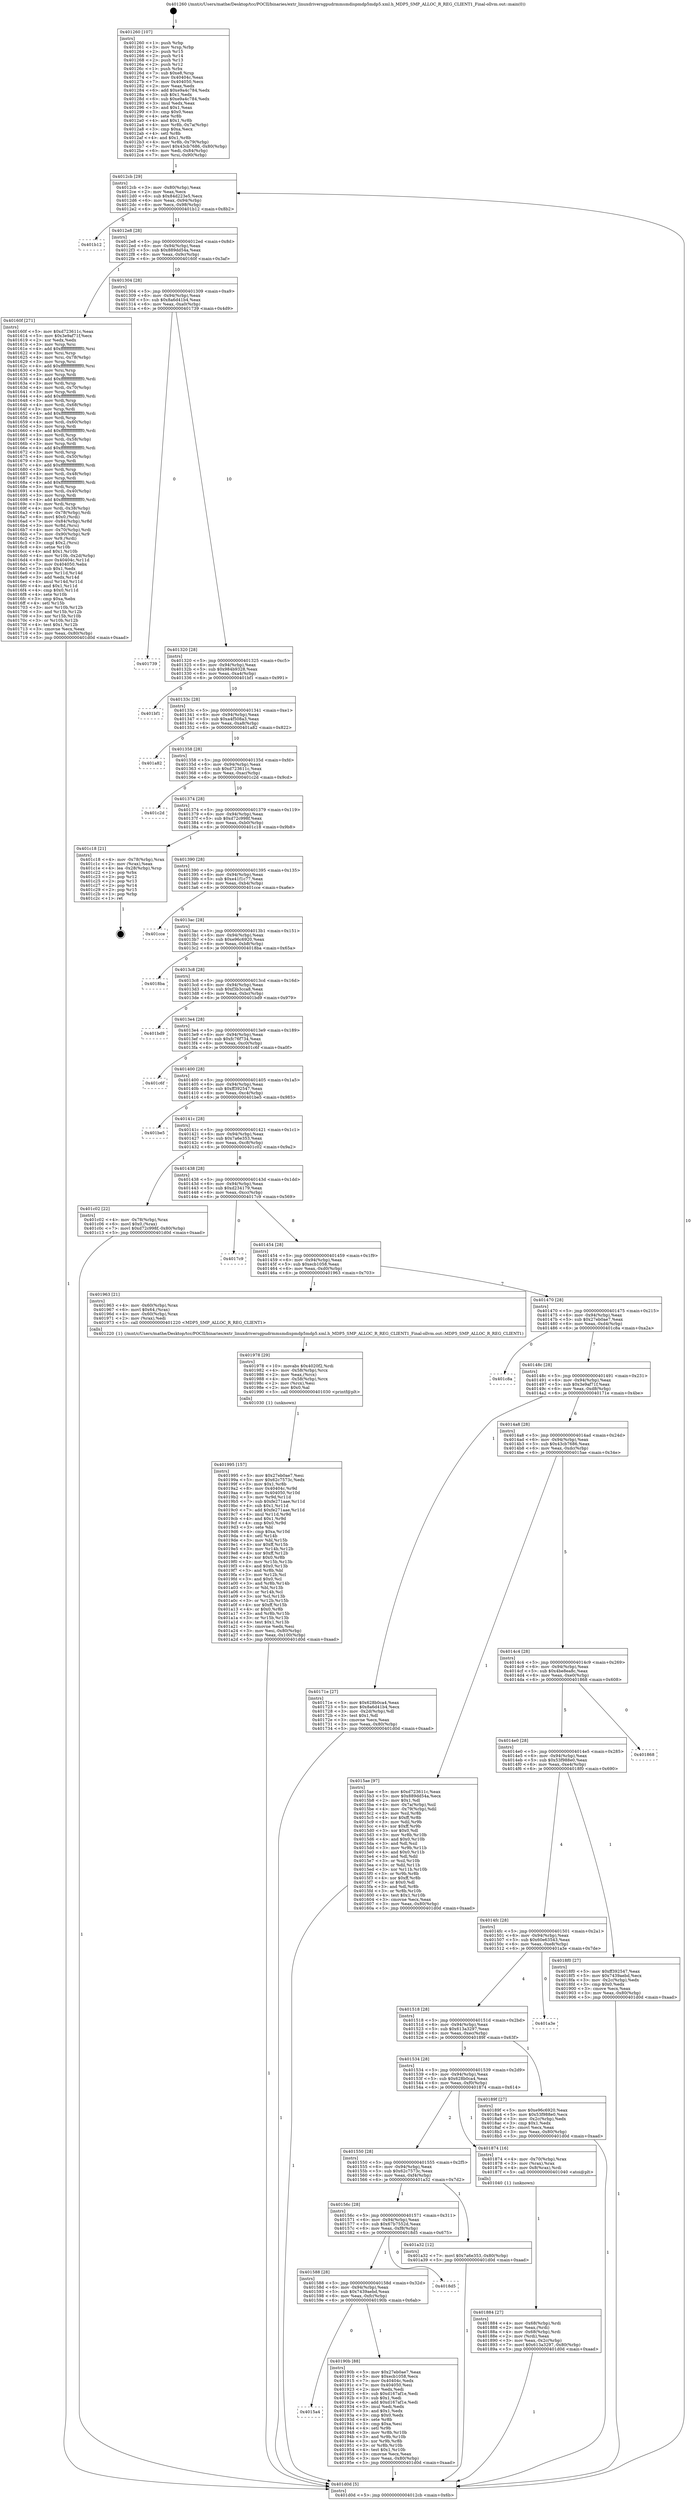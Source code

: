 digraph "0x401260" {
  label = "0x401260 (/mnt/c/Users/mathe/Desktop/tcc/POCII/binaries/extr_linuxdriversgpudrmmsmdispmdp5mdp5.xml.h_MDP5_SMP_ALLOC_R_REG_CLIENT1_Final-ollvm.out::main(0))"
  labelloc = "t"
  node[shape=record]

  Entry [label="",width=0.3,height=0.3,shape=circle,fillcolor=black,style=filled]
  "0x4012cb" [label="{
     0x4012cb [29]\l
     | [instrs]\l
     &nbsp;&nbsp;0x4012cb \<+3\>: mov -0x80(%rbp),%eax\l
     &nbsp;&nbsp;0x4012ce \<+2\>: mov %eax,%ecx\l
     &nbsp;&nbsp;0x4012d0 \<+6\>: sub $0x84d223e5,%ecx\l
     &nbsp;&nbsp;0x4012d6 \<+6\>: mov %eax,-0x94(%rbp)\l
     &nbsp;&nbsp;0x4012dc \<+6\>: mov %ecx,-0x98(%rbp)\l
     &nbsp;&nbsp;0x4012e2 \<+6\>: je 0000000000401b12 \<main+0x8b2\>\l
  }"]
  "0x401b12" [label="{
     0x401b12\l
  }", style=dashed]
  "0x4012e8" [label="{
     0x4012e8 [28]\l
     | [instrs]\l
     &nbsp;&nbsp;0x4012e8 \<+5\>: jmp 00000000004012ed \<main+0x8d\>\l
     &nbsp;&nbsp;0x4012ed \<+6\>: mov -0x94(%rbp),%eax\l
     &nbsp;&nbsp;0x4012f3 \<+5\>: sub $0x889dd54a,%eax\l
     &nbsp;&nbsp;0x4012f8 \<+6\>: mov %eax,-0x9c(%rbp)\l
     &nbsp;&nbsp;0x4012fe \<+6\>: je 000000000040160f \<main+0x3af\>\l
  }"]
  Exit [label="",width=0.3,height=0.3,shape=circle,fillcolor=black,style=filled,peripheries=2]
  "0x40160f" [label="{
     0x40160f [271]\l
     | [instrs]\l
     &nbsp;&nbsp;0x40160f \<+5\>: mov $0xd723611c,%eax\l
     &nbsp;&nbsp;0x401614 \<+5\>: mov $0x3e9af71f,%ecx\l
     &nbsp;&nbsp;0x401619 \<+2\>: xor %edx,%edx\l
     &nbsp;&nbsp;0x40161b \<+3\>: mov %rsp,%rsi\l
     &nbsp;&nbsp;0x40161e \<+4\>: add $0xfffffffffffffff0,%rsi\l
     &nbsp;&nbsp;0x401622 \<+3\>: mov %rsi,%rsp\l
     &nbsp;&nbsp;0x401625 \<+4\>: mov %rsi,-0x78(%rbp)\l
     &nbsp;&nbsp;0x401629 \<+3\>: mov %rsp,%rsi\l
     &nbsp;&nbsp;0x40162c \<+4\>: add $0xfffffffffffffff0,%rsi\l
     &nbsp;&nbsp;0x401630 \<+3\>: mov %rsi,%rsp\l
     &nbsp;&nbsp;0x401633 \<+3\>: mov %rsp,%rdi\l
     &nbsp;&nbsp;0x401636 \<+4\>: add $0xfffffffffffffff0,%rdi\l
     &nbsp;&nbsp;0x40163a \<+3\>: mov %rdi,%rsp\l
     &nbsp;&nbsp;0x40163d \<+4\>: mov %rdi,-0x70(%rbp)\l
     &nbsp;&nbsp;0x401641 \<+3\>: mov %rsp,%rdi\l
     &nbsp;&nbsp;0x401644 \<+4\>: add $0xfffffffffffffff0,%rdi\l
     &nbsp;&nbsp;0x401648 \<+3\>: mov %rdi,%rsp\l
     &nbsp;&nbsp;0x40164b \<+4\>: mov %rdi,-0x68(%rbp)\l
     &nbsp;&nbsp;0x40164f \<+3\>: mov %rsp,%rdi\l
     &nbsp;&nbsp;0x401652 \<+4\>: add $0xfffffffffffffff0,%rdi\l
     &nbsp;&nbsp;0x401656 \<+3\>: mov %rdi,%rsp\l
     &nbsp;&nbsp;0x401659 \<+4\>: mov %rdi,-0x60(%rbp)\l
     &nbsp;&nbsp;0x40165d \<+3\>: mov %rsp,%rdi\l
     &nbsp;&nbsp;0x401660 \<+4\>: add $0xfffffffffffffff0,%rdi\l
     &nbsp;&nbsp;0x401664 \<+3\>: mov %rdi,%rsp\l
     &nbsp;&nbsp;0x401667 \<+4\>: mov %rdi,-0x58(%rbp)\l
     &nbsp;&nbsp;0x40166b \<+3\>: mov %rsp,%rdi\l
     &nbsp;&nbsp;0x40166e \<+4\>: add $0xfffffffffffffff0,%rdi\l
     &nbsp;&nbsp;0x401672 \<+3\>: mov %rdi,%rsp\l
     &nbsp;&nbsp;0x401675 \<+4\>: mov %rdi,-0x50(%rbp)\l
     &nbsp;&nbsp;0x401679 \<+3\>: mov %rsp,%rdi\l
     &nbsp;&nbsp;0x40167c \<+4\>: add $0xfffffffffffffff0,%rdi\l
     &nbsp;&nbsp;0x401680 \<+3\>: mov %rdi,%rsp\l
     &nbsp;&nbsp;0x401683 \<+4\>: mov %rdi,-0x48(%rbp)\l
     &nbsp;&nbsp;0x401687 \<+3\>: mov %rsp,%rdi\l
     &nbsp;&nbsp;0x40168a \<+4\>: add $0xfffffffffffffff0,%rdi\l
     &nbsp;&nbsp;0x40168e \<+3\>: mov %rdi,%rsp\l
     &nbsp;&nbsp;0x401691 \<+4\>: mov %rdi,-0x40(%rbp)\l
     &nbsp;&nbsp;0x401695 \<+3\>: mov %rsp,%rdi\l
     &nbsp;&nbsp;0x401698 \<+4\>: add $0xfffffffffffffff0,%rdi\l
     &nbsp;&nbsp;0x40169c \<+3\>: mov %rdi,%rsp\l
     &nbsp;&nbsp;0x40169f \<+4\>: mov %rdi,-0x38(%rbp)\l
     &nbsp;&nbsp;0x4016a3 \<+4\>: mov -0x78(%rbp),%rdi\l
     &nbsp;&nbsp;0x4016a7 \<+6\>: movl $0x0,(%rdi)\l
     &nbsp;&nbsp;0x4016ad \<+7\>: mov -0x84(%rbp),%r8d\l
     &nbsp;&nbsp;0x4016b4 \<+3\>: mov %r8d,(%rsi)\l
     &nbsp;&nbsp;0x4016b7 \<+4\>: mov -0x70(%rbp),%rdi\l
     &nbsp;&nbsp;0x4016bb \<+7\>: mov -0x90(%rbp),%r9\l
     &nbsp;&nbsp;0x4016c2 \<+3\>: mov %r9,(%rdi)\l
     &nbsp;&nbsp;0x4016c5 \<+3\>: cmpl $0x2,(%rsi)\l
     &nbsp;&nbsp;0x4016c8 \<+4\>: setne %r10b\l
     &nbsp;&nbsp;0x4016cc \<+4\>: and $0x1,%r10b\l
     &nbsp;&nbsp;0x4016d0 \<+4\>: mov %r10b,-0x2d(%rbp)\l
     &nbsp;&nbsp;0x4016d4 \<+8\>: mov 0x40404c,%r11d\l
     &nbsp;&nbsp;0x4016dc \<+7\>: mov 0x404050,%ebx\l
     &nbsp;&nbsp;0x4016e3 \<+3\>: sub $0x1,%edx\l
     &nbsp;&nbsp;0x4016e6 \<+3\>: mov %r11d,%r14d\l
     &nbsp;&nbsp;0x4016e9 \<+3\>: add %edx,%r14d\l
     &nbsp;&nbsp;0x4016ec \<+4\>: imul %r14d,%r11d\l
     &nbsp;&nbsp;0x4016f0 \<+4\>: and $0x1,%r11d\l
     &nbsp;&nbsp;0x4016f4 \<+4\>: cmp $0x0,%r11d\l
     &nbsp;&nbsp;0x4016f8 \<+4\>: sete %r10b\l
     &nbsp;&nbsp;0x4016fc \<+3\>: cmp $0xa,%ebx\l
     &nbsp;&nbsp;0x4016ff \<+4\>: setl %r15b\l
     &nbsp;&nbsp;0x401703 \<+3\>: mov %r10b,%r12b\l
     &nbsp;&nbsp;0x401706 \<+3\>: and %r15b,%r12b\l
     &nbsp;&nbsp;0x401709 \<+3\>: xor %r15b,%r10b\l
     &nbsp;&nbsp;0x40170c \<+3\>: or %r10b,%r12b\l
     &nbsp;&nbsp;0x40170f \<+4\>: test $0x1,%r12b\l
     &nbsp;&nbsp;0x401713 \<+3\>: cmovne %ecx,%eax\l
     &nbsp;&nbsp;0x401716 \<+3\>: mov %eax,-0x80(%rbp)\l
     &nbsp;&nbsp;0x401719 \<+5\>: jmp 0000000000401d0d \<main+0xaad\>\l
  }"]
  "0x401304" [label="{
     0x401304 [28]\l
     | [instrs]\l
     &nbsp;&nbsp;0x401304 \<+5\>: jmp 0000000000401309 \<main+0xa9\>\l
     &nbsp;&nbsp;0x401309 \<+6\>: mov -0x94(%rbp),%eax\l
     &nbsp;&nbsp;0x40130f \<+5\>: sub $0x8a6d41b4,%eax\l
     &nbsp;&nbsp;0x401314 \<+6\>: mov %eax,-0xa0(%rbp)\l
     &nbsp;&nbsp;0x40131a \<+6\>: je 0000000000401739 \<main+0x4d9\>\l
  }"]
  "0x401995" [label="{
     0x401995 [157]\l
     | [instrs]\l
     &nbsp;&nbsp;0x401995 \<+5\>: mov $0x27eb0ae7,%esi\l
     &nbsp;&nbsp;0x40199a \<+5\>: mov $0x62c7573c,%edx\l
     &nbsp;&nbsp;0x40199f \<+3\>: mov $0x1,%r8b\l
     &nbsp;&nbsp;0x4019a2 \<+8\>: mov 0x40404c,%r9d\l
     &nbsp;&nbsp;0x4019aa \<+8\>: mov 0x404050,%r10d\l
     &nbsp;&nbsp;0x4019b2 \<+3\>: mov %r9d,%r11d\l
     &nbsp;&nbsp;0x4019b5 \<+7\>: sub $0xfe271aae,%r11d\l
     &nbsp;&nbsp;0x4019bc \<+4\>: sub $0x1,%r11d\l
     &nbsp;&nbsp;0x4019c0 \<+7\>: add $0xfe271aae,%r11d\l
     &nbsp;&nbsp;0x4019c7 \<+4\>: imul %r11d,%r9d\l
     &nbsp;&nbsp;0x4019cb \<+4\>: and $0x1,%r9d\l
     &nbsp;&nbsp;0x4019cf \<+4\>: cmp $0x0,%r9d\l
     &nbsp;&nbsp;0x4019d3 \<+3\>: sete %bl\l
     &nbsp;&nbsp;0x4019d6 \<+4\>: cmp $0xa,%r10d\l
     &nbsp;&nbsp;0x4019da \<+4\>: setl %r14b\l
     &nbsp;&nbsp;0x4019de \<+3\>: mov %bl,%r15b\l
     &nbsp;&nbsp;0x4019e1 \<+4\>: xor $0xff,%r15b\l
     &nbsp;&nbsp;0x4019e5 \<+3\>: mov %r14b,%r12b\l
     &nbsp;&nbsp;0x4019e8 \<+4\>: xor $0xff,%r12b\l
     &nbsp;&nbsp;0x4019ec \<+4\>: xor $0x0,%r8b\l
     &nbsp;&nbsp;0x4019f0 \<+3\>: mov %r15b,%r13b\l
     &nbsp;&nbsp;0x4019f3 \<+4\>: and $0x0,%r13b\l
     &nbsp;&nbsp;0x4019f7 \<+3\>: and %r8b,%bl\l
     &nbsp;&nbsp;0x4019fa \<+3\>: mov %r12b,%cl\l
     &nbsp;&nbsp;0x4019fd \<+3\>: and $0x0,%cl\l
     &nbsp;&nbsp;0x401a00 \<+3\>: and %r8b,%r14b\l
     &nbsp;&nbsp;0x401a03 \<+3\>: or %bl,%r13b\l
     &nbsp;&nbsp;0x401a06 \<+3\>: or %r14b,%cl\l
     &nbsp;&nbsp;0x401a09 \<+3\>: xor %cl,%r13b\l
     &nbsp;&nbsp;0x401a0c \<+3\>: or %r12b,%r15b\l
     &nbsp;&nbsp;0x401a0f \<+4\>: xor $0xff,%r15b\l
     &nbsp;&nbsp;0x401a13 \<+4\>: or $0x0,%r8b\l
     &nbsp;&nbsp;0x401a17 \<+3\>: and %r8b,%r15b\l
     &nbsp;&nbsp;0x401a1a \<+3\>: or %r15b,%r13b\l
     &nbsp;&nbsp;0x401a1d \<+4\>: test $0x1,%r13b\l
     &nbsp;&nbsp;0x401a21 \<+3\>: cmovne %edx,%esi\l
     &nbsp;&nbsp;0x401a24 \<+3\>: mov %esi,-0x80(%rbp)\l
     &nbsp;&nbsp;0x401a27 \<+6\>: mov %eax,-0x100(%rbp)\l
     &nbsp;&nbsp;0x401a2d \<+5\>: jmp 0000000000401d0d \<main+0xaad\>\l
  }"]
  "0x401739" [label="{
     0x401739\l
  }", style=dashed]
  "0x401320" [label="{
     0x401320 [28]\l
     | [instrs]\l
     &nbsp;&nbsp;0x401320 \<+5\>: jmp 0000000000401325 \<main+0xc5\>\l
     &nbsp;&nbsp;0x401325 \<+6\>: mov -0x94(%rbp),%eax\l
     &nbsp;&nbsp;0x40132b \<+5\>: sub $0x984b9328,%eax\l
     &nbsp;&nbsp;0x401330 \<+6\>: mov %eax,-0xa4(%rbp)\l
     &nbsp;&nbsp;0x401336 \<+6\>: je 0000000000401bf1 \<main+0x991\>\l
  }"]
  "0x401978" [label="{
     0x401978 [29]\l
     | [instrs]\l
     &nbsp;&nbsp;0x401978 \<+10\>: movabs $0x4020f2,%rdi\l
     &nbsp;&nbsp;0x401982 \<+4\>: mov -0x58(%rbp),%rcx\l
     &nbsp;&nbsp;0x401986 \<+2\>: mov %eax,(%rcx)\l
     &nbsp;&nbsp;0x401988 \<+4\>: mov -0x58(%rbp),%rcx\l
     &nbsp;&nbsp;0x40198c \<+2\>: mov (%rcx),%esi\l
     &nbsp;&nbsp;0x40198e \<+2\>: mov $0x0,%al\l
     &nbsp;&nbsp;0x401990 \<+5\>: call 0000000000401030 \<printf@plt\>\l
     | [calls]\l
     &nbsp;&nbsp;0x401030 \{1\} (unknown)\l
  }"]
  "0x401bf1" [label="{
     0x401bf1\l
  }", style=dashed]
  "0x40133c" [label="{
     0x40133c [28]\l
     | [instrs]\l
     &nbsp;&nbsp;0x40133c \<+5\>: jmp 0000000000401341 \<main+0xe1\>\l
     &nbsp;&nbsp;0x401341 \<+6\>: mov -0x94(%rbp),%eax\l
     &nbsp;&nbsp;0x401347 \<+5\>: sub $0xa4f508a3,%eax\l
     &nbsp;&nbsp;0x40134c \<+6\>: mov %eax,-0xa8(%rbp)\l
     &nbsp;&nbsp;0x401352 \<+6\>: je 0000000000401a82 \<main+0x822\>\l
  }"]
  "0x4015a4" [label="{
     0x4015a4\l
  }", style=dashed]
  "0x401a82" [label="{
     0x401a82\l
  }", style=dashed]
  "0x401358" [label="{
     0x401358 [28]\l
     | [instrs]\l
     &nbsp;&nbsp;0x401358 \<+5\>: jmp 000000000040135d \<main+0xfd\>\l
     &nbsp;&nbsp;0x40135d \<+6\>: mov -0x94(%rbp),%eax\l
     &nbsp;&nbsp;0x401363 \<+5\>: sub $0xd723611c,%eax\l
     &nbsp;&nbsp;0x401368 \<+6\>: mov %eax,-0xac(%rbp)\l
     &nbsp;&nbsp;0x40136e \<+6\>: je 0000000000401c2d \<main+0x9cd\>\l
  }"]
  "0x40190b" [label="{
     0x40190b [88]\l
     | [instrs]\l
     &nbsp;&nbsp;0x40190b \<+5\>: mov $0x27eb0ae7,%eax\l
     &nbsp;&nbsp;0x401910 \<+5\>: mov $0xecb1058,%ecx\l
     &nbsp;&nbsp;0x401915 \<+7\>: mov 0x40404c,%edx\l
     &nbsp;&nbsp;0x40191c \<+7\>: mov 0x404050,%esi\l
     &nbsp;&nbsp;0x401923 \<+2\>: mov %edx,%edi\l
     &nbsp;&nbsp;0x401925 \<+6\>: sub $0xd167af1e,%edi\l
     &nbsp;&nbsp;0x40192b \<+3\>: sub $0x1,%edi\l
     &nbsp;&nbsp;0x40192e \<+6\>: add $0xd167af1e,%edi\l
     &nbsp;&nbsp;0x401934 \<+3\>: imul %edi,%edx\l
     &nbsp;&nbsp;0x401937 \<+3\>: and $0x1,%edx\l
     &nbsp;&nbsp;0x40193a \<+3\>: cmp $0x0,%edx\l
     &nbsp;&nbsp;0x40193d \<+4\>: sete %r8b\l
     &nbsp;&nbsp;0x401941 \<+3\>: cmp $0xa,%esi\l
     &nbsp;&nbsp;0x401944 \<+4\>: setl %r9b\l
     &nbsp;&nbsp;0x401948 \<+3\>: mov %r8b,%r10b\l
     &nbsp;&nbsp;0x40194b \<+3\>: and %r9b,%r10b\l
     &nbsp;&nbsp;0x40194e \<+3\>: xor %r9b,%r8b\l
     &nbsp;&nbsp;0x401951 \<+3\>: or %r8b,%r10b\l
     &nbsp;&nbsp;0x401954 \<+4\>: test $0x1,%r10b\l
     &nbsp;&nbsp;0x401958 \<+3\>: cmovne %ecx,%eax\l
     &nbsp;&nbsp;0x40195b \<+3\>: mov %eax,-0x80(%rbp)\l
     &nbsp;&nbsp;0x40195e \<+5\>: jmp 0000000000401d0d \<main+0xaad\>\l
  }"]
  "0x401c2d" [label="{
     0x401c2d\l
  }", style=dashed]
  "0x401374" [label="{
     0x401374 [28]\l
     | [instrs]\l
     &nbsp;&nbsp;0x401374 \<+5\>: jmp 0000000000401379 \<main+0x119\>\l
     &nbsp;&nbsp;0x401379 \<+6\>: mov -0x94(%rbp),%eax\l
     &nbsp;&nbsp;0x40137f \<+5\>: sub $0xd72c998f,%eax\l
     &nbsp;&nbsp;0x401384 \<+6\>: mov %eax,-0xb0(%rbp)\l
     &nbsp;&nbsp;0x40138a \<+6\>: je 0000000000401c18 \<main+0x9b8\>\l
  }"]
  "0x401588" [label="{
     0x401588 [28]\l
     | [instrs]\l
     &nbsp;&nbsp;0x401588 \<+5\>: jmp 000000000040158d \<main+0x32d\>\l
     &nbsp;&nbsp;0x40158d \<+6\>: mov -0x94(%rbp),%eax\l
     &nbsp;&nbsp;0x401593 \<+5\>: sub $0x7439aebd,%eax\l
     &nbsp;&nbsp;0x401598 \<+6\>: mov %eax,-0xfc(%rbp)\l
     &nbsp;&nbsp;0x40159e \<+6\>: je 000000000040190b \<main+0x6ab\>\l
  }"]
  "0x401c18" [label="{
     0x401c18 [21]\l
     | [instrs]\l
     &nbsp;&nbsp;0x401c18 \<+4\>: mov -0x78(%rbp),%rax\l
     &nbsp;&nbsp;0x401c1c \<+2\>: mov (%rax),%eax\l
     &nbsp;&nbsp;0x401c1e \<+4\>: lea -0x28(%rbp),%rsp\l
     &nbsp;&nbsp;0x401c22 \<+1\>: pop %rbx\l
     &nbsp;&nbsp;0x401c23 \<+2\>: pop %r12\l
     &nbsp;&nbsp;0x401c25 \<+2\>: pop %r13\l
     &nbsp;&nbsp;0x401c27 \<+2\>: pop %r14\l
     &nbsp;&nbsp;0x401c29 \<+2\>: pop %r15\l
     &nbsp;&nbsp;0x401c2b \<+1\>: pop %rbp\l
     &nbsp;&nbsp;0x401c2c \<+1\>: ret\l
  }"]
  "0x401390" [label="{
     0x401390 [28]\l
     | [instrs]\l
     &nbsp;&nbsp;0x401390 \<+5\>: jmp 0000000000401395 \<main+0x135\>\l
     &nbsp;&nbsp;0x401395 \<+6\>: mov -0x94(%rbp),%eax\l
     &nbsp;&nbsp;0x40139b \<+5\>: sub $0xe41f1c77,%eax\l
     &nbsp;&nbsp;0x4013a0 \<+6\>: mov %eax,-0xb4(%rbp)\l
     &nbsp;&nbsp;0x4013a6 \<+6\>: je 0000000000401cce \<main+0xa6e\>\l
  }"]
  "0x4018d5" [label="{
     0x4018d5\l
  }", style=dashed]
  "0x401cce" [label="{
     0x401cce\l
  }", style=dashed]
  "0x4013ac" [label="{
     0x4013ac [28]\l
     | [instrs]\l
     &nbsp;&nbsp;0x4013ac \<+5\>: jmp 00000000004013b1 \<main+0x151\>\l
     &nbsp;&nbsp;0x4013b1 \<+6\>: mov -0x94(%rbp),%eax\l
     &nbsp;&nbsp;0x4013b7 \<+5\>: sub $0xe96c6920,%eax\l
     &nbsp;&nbsp;0x4013bc \<+6\>: mov %eax,-0xb8(%rbp)\l
     &nbsp;&nbsp;0x4013c2 \<+6\>: je 00000000004018ba \<main+0x65a\>\l
  }"]
  "0x40156c" [label="{
     0x40156c [28]\l
     | [instrs]\l
     &nbsp;&nbsp;0x40156c \<+5\>: jmp 0000000000401571 \<main+0x311\>\l
     &nbsp;&nbsp;0x401571 \<+6\>: mov -0x94(%rbp),%eax\l
     &nbsp;&nbsp;0x401577 \<+5\>: sub $0x67b7552d,%eax\l
     &nbsp;&nbsp;0x40157c \<+6\>: mov %eax,-0xf8(%rbp)\l
     &nbsp;&nbsp;0x401582 \<+6\>: je 00000000004018d5 \<main+0x675\>\l
  }"]
  "0x4018ba" [label="{
     0x4018ba\l
  }", style=dashed]
  "0x4013c8" [label="{
     0x4013c8 [28]\l
     | [instrs]\l
     &nbsp;&nbsp;0x4013c8 \<+5\>: jmp 00000000004013cd \<main+0x16d\>\l
     &nbsp;&nbsp;0x4013cd \<+6\>: mov -0x94(%rbp),%eax\l
     &nbsp;&nbsp;0x4013d3 \<+5\>: sub $0xf3b3cca8,%eax\l
     &nbsp;&nbsp;0x4013d8 \<+6\>: mov %eax,-0xbc(%rbp)\l
     &nbsp;&nbsp;0x4013de \<+6\>: je 0000000000401bd9 \<main+0x979\>\l
  }"]
  "0x401a32" [label="{
     0x401a32 [12]\l
     | [instrs]\l
     &nbsp;&nbsp;0x401a32 \<+7\>: movl $0x7a6e353,-0x80(%rbp)\l
     &nbsp;&nbsp;0x401a39 \<+5\>: jmp 0000000000401d0d \<main+0xaad\>\l
  }"]
  "0x401bd9" [label="{
     0x401bd9\l
  }", style=dashed]
  "0x4013e4" [label="{
     0x4013e4 [28]\l
     | [instrs]\l
     &nbsp;&nbsp;0x4013e4 \<+5\>: jmp 00000000004013e9 \<main+0x189\>\l
     &nbsp;&nbsp;0x4013e9 \<+6\>: mov -0x94(%rbp),%eax\l
     &nbsp;&nbsp;0x4013ef \<+5\>: sub $0xfc76f734,%eax\l
     &nbsp;&nbsp;0x4013f4 \<+6\>: mov %eax,-0xc0(%rbp)\l
     &nbsp;&nbsp;0x4013fa \<+6\>: je 0000000000401c6f \<main+0xa0f\>\l
  }"]
  "0x401884" [label="{
     0x401884 [27]\l
     | [instrs]\l
     &nbsp;&nbsp;0x401884 \<+4\>: mov -0x68(%rbp),%rdi\l
     &nbsp;&nbsp;0x401888 \<+2\>: mov %eax,(%rdi)\l
     &nbsp;&nbsp;0x40188a \<+4\>: mov -0x68(%rbp),%rdi\l
     &nbsp;&nbsp;0x40188e \<+2\>: mov (%rdi),%eax\l
     &nbsp;&nbsp;0x401890 \<+3\>: mov %eax,-0x2c(%rbp)\l
     &nbsp;&nbsp;0x401893 \<+7\>: movl $0x613a3297,-0x80(%rbp)\l
     &nbsp;&nbsp;0x40189a \<+5\>: jmp 0000000000401d0d \<main+0xaad\>\l
  }"]
  "0x401c6f" [label="{
     0x401c6f\l
  }", style=dashed]
  "0x401400" [label="{
     0x401400 [28]\l
     | [instrs]\l
     &nbsp;&nbsp;0x401400 \<+5\>: jmp 0000000000401405 \<main+0x1a5\>\l
     &nbsp;&nbsp;0x401405 \<+6\>: mov -0x94(%rbp),%eax\l
     &nbsp;&nbsp;0x40140b \<+5\>: sub $0xff392547,%eax\l
     &nbsp;&nbsp;0x401410 \<+6\>: mov %eax,-0xc4(%rbp)\l
     &nbsp;&nbsp;0x401416 \<+6\>: je 0000000000401be5 \<main+0x985\>\l
  }"]
  "0x401550" [label="{
     0x401550 [28]\l
     | [instrs]\l
     &nbsp;&nbsp;0x401550 \<+5\>: jmp 0000000000401555 \<main+0x2f5\>\l
     &nbsp;&nbsp;0x401555 \<+6\>: mov -0x94(%rbp),%eax\l
     &nbsp;&nbsp;0x40155b \<+5\>: sub $0x62c7573c,%eax\l
     &nbsp;&nbsp;0x401560 \<+6\>: mov %eax,-0xf4(%rbp)\l
     &nbsp;&nbsp;0x401566 \<+6\>: je 0000000000401a32 \<main+0x7d2\>\l
  }"]
  "0x401be5" [label="{
     0x401be5\l
  }", style=dashed]
  "0x40141c" [label="{
     0x40141c [28]\l
     | [instrs]\l
     &nbsp;&nbsp;0x40141c \<+5\>: jmp 0000000000401421 \<main+0x1c1\>\l
     &nbsp;&nbsp;0x401421 \<+6\>: mov -0x94(%rbp),%eax\l
     &nbsp;&nbsp;0x401427 \<+5\>: sub $0x7a6e353,%eax\l
     &nbsp;&nbsp;0x40142c \<+6\>: mov %eax,-0xc8(%rbp)\l
     &nbsp;&nbsp;0x401432 \<+6\>: je 0000000000401c02 \<main+0x9a2\>\l
  }"]
  "0x401874" [label="{
     0x401874 [16]\l
     | [instrs]\l
     &nbsp;&nbsp;0x401874 \<+4\>: mov -0x70(%rbp),%rax\l
     &nbsp;&nbsp;0x401878 \<+3\>: mov (%rax),%rax\l
     &nbsp;&nbsp;0x40187b \<+4\>: mov 0x8(%rax),%rdi\l
     &nbsp;&nbsp;0x40187f \<+5\>: call 0000000000401040 \<atoi@plt\>\l
     | [calls]\l
     &nbsp;&nbsp;0x401040 \{1\} (unknown)\l
  }"]
  "0x401c02" [label="{
     0x401c02 [22]\l
     | [instrs]\l
     &nbsp;&nbsp;0x401c02 \<+4\>: mov -0x78(%rbp),%rax\l
     &nbsp;&nbsp;0x401c06 \<+6\>: movl $0x0,(%rax)\l
     &nbsp;&nbsp;0x401c0c \<+7\>: movl $0xd72c998f,-0x80(%rbp)\l
     &nbsp;&nbsp;0x401c13 \<+5\>: jmp 0000000000401d0d \<main+0xaad\>\l
  }"]
  "0x401438" [label="{
     0x401438 [28]\l
     | [instrs]\l
     &nbsp;&nbsp;0x401438 \<+5\>: jmp 000000000040143d \<main+0x1dd\>\l
     &nbsp;&nbsp;0x40143d \<+6\>: mov -0x94(%rbp),%eax\l
     &nbsp;&nbsp;0x401443 \<+5\>: sub $0xd234179,%eax\l
     &nbsp;&nbsp;0x401448 \<+6\>: mov %eax,-0xcc(%rbp)\l
     &nbsp;&nbsp;0x40144e \<+6\>: je 00000000004017c9 \<main+0x569\>\l
  }"]
  "0x401534" [label="{
     0x401534 [28]\l
     | [instrs]\l
     &nbsp;&nbsp;0x401534 \<+5\>: jmp 0000000000401539 \<main+0x2d9\>\l
     &nbsp;&nbsp;0x401539 \<+6\>: mov -0x94(%rbp),%eax\l
     &nbsp;&nbsp;0x40153f \<+5\>: sub $0x628b0ca4,%eax\l
     &nbsp;&nbsp;0x401544 \<+6\>: mov %eax,-0xf0(%rbp)\l
     &nbsp;&nbsp;0x40154a \<+6\>: je 0000000000401874 \<main+0x614\>\l
  }"]
  "0x4017c9" [label="{
     0x4017c9\l
  }", style=dashed]
  "0x401454" [label="{
     0x401454 [28]\l
     | [instrs]\l
     &nbsp;&nbsp;0x401454 \<+5\>: jmp 0000000000401459 \<main+0x1f9\>\l
     &nbsp;&nbsp;0x401459 \<+6\>: mov -0x94(%rbp),%eax\l
     &nbsp;&nbsp;0x40145f \<+5\>: sub $0xecb1058,%eax\l
     &nbsp;&nbsp;0x401464 \<+6\>: mov %eax,-0xd0(%rbp)\l
     &nbsp;&nbsp;0x40146a \<+6\>: je 0000000000401963 \<main+0x703\>\l
  }"]
  "0x40189f" [label="{
     0x40189f [27]\l
     | [instrs]\l
     &nbsp;&nbsp;0x40189f \<+5\>: mov $0xe96c6920,%eax\l
     &nbsp;&nbsp;0x4018a4 \<+5\>: mov $0x53f988e0,%ecx\l
     &nbsp;&nbsp;0x4018a9 \<+3\>: mov -0x2c(%rbp),%edx\l
     &nbsp;&nbsp;0x4018ac \<+3\>: cmp $0x1,%edx\l
     &nbsp;&nbsp;0x4018af \<+3\>: cmovl %ecx,%eax\l
     &nbsp;&nbsp;0x4018b2 \<+3\>: mov %eax,-0x80(%rbp)\l
     &nbsp;&nbsp;0x4018b5 \<+5\>: jmp 0000000000401d0d \<main+0xaad\>\l
  }"]
  "0x401963" [label="{
     0x401963 [21]\l
     | [instrs]\l
     &nbsp;&nbsp;0x401963 \<+4\>: mov -0x60(%rbp),%rax\l
     &nbsp;&nbsp;0x401967 \<+6\>: movl $0x64,(%rax)\l
     &nbsp;&nbsp;0x40196d \<+4\>: mov -0x60(%rbp),%rax\l
     &nbsp;&nbsp;0x401971 \<+2\>: mov (%rax),%edi\l
     &nbsp;&nbsp;0x401973 \<+5\>: call 0000000000401220 \<MDP5_SMP_ALLOC_R_REG_CLIENT1\>\l
     | [calls]\l
     &nbsp;&nbsp;0x401220 \{1\} (/mnt/c/Users/mathe/Desktop/tcc/POCII/binaries/extr_linuxdriversgpudrmmsmdispmdp5mdp5.xml.h_MDP5_SMP_ALLOC_R_REG_CLIENT1_Final-ollvm.out::MDP5_SMP_ALLOC_R_REG_CLIENT1)\l
  }"]
  "0x401470" [label="{
     0x401470 [28]\l
     | [instrs]\l
     &nbsp;&nbsp;0x401470 \<+5\>: jmp 0000000000401475 \<main+0x215\>\l
     &nbsp;&nbsp;0x401475 \<+6\>: mov -0x94(%rbp),%eax\l
     &nbsp;&nbsp;0x40147b \<+5\>: sub $0x27eb0ae7,%eax\l
     &nbsp;&nbsp;0x401480 \<+6\>: mov %eax,-0xd4(%rbp)\l
     &nbsp;&nbsp;0x401486 \<+6\>: je 0000000000401c8a \<main+0xa2a\>\l
  }"]
  "0x401518" [label="{
     0x401518 [28]\l
     | [instrs]\l
     &nbsp;&nbsp;0x401518 \<+5\>: jmp 000000000040151d \<main+0x2bd\>\l
     &nbsp;&nbsp;0x40151d \<+6\>: mov -0x94(%rbp),%eax\l
     &nbsp;&nbsp;0x401523 \<+5\>: sub $0x613a3297,%eax\l
     &nbsp;&nbsp;0x401528 \<+6\>: mov %eax,-0xec(%rbp)\l
     &nbsp;&nbsp;0x40152e \<+6\>: je 000000000040189f \<main+0x63f\>\l
  }"]
  "0x401c8a" [label="{
     0x401c8a\l
  }", style=dashed]
  "0x40148c" [label="{
     0x40148c [28]\l
     | [instrs]\l
     &nbsp;&nbsp;0x40148c \<+5\>: jmp 0000000000401491 \<main+0x231\>\l
     &nbsp;&nbsp;0x401491 \<+6\>: mov -0x94(%rbp),%eax\l
     &nbsp;&nbsp;0x401497 \<+5\>: sub $0x3e9af71f,%eax\l
     &nbsp;&nbsp;0x40149c \<+6\>: mov %eax,-0xd8(%rbp)\l
     &nbsp;&nbsp;0x4014a2 \<+6\>: je 000000000040171e \<main+0x4be\>\l
  }"]
  "0x401a3e" [label="{
     0x401a3e\l
  }", style=dashed]
  "0x40171e" [label="{
     0x40171e [27]\l
     | [instrs]\l
     &nbsp;&nbsp;0x40171e \<+5\>: mov $0x628b0ca4,%eax\l
     &nbsp;&nbsp;0x401723 \<+5\>: mov $0x8a6d41b4,%ecx\l
     &nbsp;&nbsp;0x401728 \<+3\>: mov -0x2d(%rbp),%dl\l
     &nbsp;&nbsp;0x40172b \<+3\>: test $0x1,%dl\l
     &nbsp;&nbsp;0x40172e \<+3\>: cmovne %ecx,%eax\l
     &nbsp;&nbsp;0x401731 \<+3\>: mov %eax,-0x80(%rbp)\l
     &nbsp;&nbsp;0x401734 \<+5\>: jmp 0000000000401d0d \<main+0xaad\>\l
  }"]
  "0x4014a8" [label="{
     0x4014a8 [28]\l
     | [instrs]\l
     &nbsp;&nbsp;0x4014a8 \<+5\>: jmp 00000000004014ad \<main+0x24d\>\l
     &nbsp;&nbsp;0x4014ad \<+6\>: mov -0x94(%rbp),%eax\l
     &nbsp;&nbsp;0x4014b3 \<+5\>: sub $0x43cb7686,%eax\l
     &nbsp;&nbsp;0x4014b8 \<+6\>: mov %eax,-0xdc(%rbp)\l
     &nbsp;&nbsp;0x4014be \<+6\>: je 00000000004015ae \<main+0x34e\>\l
  }"]
  "0x4014fc" [label="{
     0x4014fc [28]\l
     | [instrs]\l
     &nbsp;&nbsp;0x4014fc \<+5\>: jmp 0000000000401501 \<main+0x2a1\>\l
     &nbsp;&nbsp;0x401501 \<+6\>: mov -0x94(%rbp),%eax\l
     &nbsp;&nbsp;0x401507 \<+5\>: sub $0x60e63543,%eax\l
     &nbsp;&nbsp;0x40150c \<+6\>: mov %eax,-0xe8(%rbp)\l
     &nbsp;&nbsp;0x401512 \<+6\>: je 0000000000401a3e \<main+0x7de\>\l
  }"]
  "0x4015ae" [label="{
     0x4015ae [97]\l
     | [instrs]\l
     &nbsp;&nbsp;0x4015ae \<+5\>: mov $0xd723611c,%eax\l
     &nbsp;&nbsp;0x4015b3 \<+5\>: mov $0x889dd54a,%ecx\l
     &nbsp;&nbsp;0x4015b8 \<+2\>: mov $0x1,%dl\l
     &nbsp;&nbsp;0x4015ba \<+4\>: mov -0x7a(%rbp),%sil\l
     &nbsp;&nbsp;0x4015be \<+4\>: mov -0x79(%rbp),%dil\l
     &nbsp;&nbsp;0x4015c2 \<+3\>: mov %sil,%r8b\l
     &nbsp;&nbsp;0x4015c5 \<+4\>: xor $0xff,%r8b\l
     &nbsp;&nbsp;0x4015c9 \<+3\>: mov %dil,%r9b\l
     &nbsp;&nbsp;0x4015cc \<+4\>: xor $0xff,%r9b\l
     &nbsp;&nbsp;0x4015d0 \<+3\>: xor $0x0,%dl\l
     &nbsp;&nbsp;0x4015d3 \<+3\>: mov %r8b,%r10b\l
     &nbsp;&nbsp;0x4015d6 \<+4\>: and $0x0,%r10b\l
     &nbsp;&nbsp;0x4015da \<+3\>: and %dl,%sil\l
     &nbsp;&nbsp;0x4015dd \<+3\>: mov %r9b,%r11b\l
     &nbsp;&nbsp;0x4015e0 \<+4\>: and $0x0,%r11b\l
     &nbsp;&nbsp;0x4015e4 \<+3\>: and %dl,%dil\l
     &nbsp;&nbsp;0x4015e7 \<+3\>: or %sil,%r10b\l
     &nbsp;&nbsp;0x4015ea \<+3\>: or %dil,%r11b\l
     &nbsp;&nbsp;0x4015ed \<+3\>: xor %r11b,%r10b\l
     &nbsp;&nbsp;0x4015f0 \<+3\>: or %r9b,%r8b\l
     &nbsp;&nbsp;0x4015f3 \<+4\>: xor $0xff,%r8b\l
     &nbsp;&nbsp;0x4015f7 \<+3\>: or $0x0,%dl\l
     &nbsp;&nbsp;0x4015fa \<+3\>: and %dl,%r8b\l
     &nbsp;&nbsp;0x4015fd \<+3\>: or %r8b,%r10b\l
     &nbsp;&nbsp;0x401600 \<+4\>: test $0x1,%r10b\l
     &nbsp;&nbsp;0x401604 \<+3\>: cmovne %ecx,%eax\l
     &nbsp;&nbsp;0x401607 \<+3\>: mov %eax,-0x80(%rbp)\l
     &nbsp;&nbsp;0x40160a \<+5\>: jmp 0000000000401d0d \<main+0xaad\>\l
  }"]
  "0x4014c4" [label="{
     0x4014c4 [28]\l
     | [instrs]\l
     &nbsp;&nbsp;0x4014c4 \<+5\>: jmp 00000000004014c9 \<main+0x269\>\l
     &nbsp;&nbsp;0x4014c9 \<+6\>: mov -0x94(%rbp),%eax\l
     &nbsp;&nbsp;0x4014cf \<+5\>: sub $0x4be8ea8c,%eax\l
     &nbsp;&nbsp;0x4014d4 \<+6\>: mov %eax,-0xe0(%rbp)\l
     &nbsp;&nbsp;0x4014da \<+6\>: je 0000000000401868 \<main+0x608\>\l
  }"]
  "0x401d0d" [label="{
     0x401d0d [5]\l
     | [instrs]\l
     &nbsp;&nbsp;0x401d0d \<+5\>: jmp 00000000004012cb \<main+0x6b\>\l
  }"]
  "0x401260" [label="{
     0x401260 [107]\l
     | [instrs]\l
     &nbsp;&nbsp;0x401260 \<+1\>: push %rbp\l
     &nbsp;&nbsp;0x401261 \<+3\>: mov %rsp,%rbp\l
     &nbsp;&nbsp;0x401264 \<+2\>: push %r15\l
     &nbsp;&nbsp;0x401266 \<+2\>: push %r14\l
     &nbsp;&nbsp;0x401268 \<+2\>: push %r13\l
     &nbsp;&nbsp;0x40126a \<+2\>: push %r12\l
     &nbsp;&nbsp;0x40126c \<+1\>: push %rbx\l
     &nbsp;&nbsp;0x40126d \<+7\>: sub $0xe8,%rsp\l
     &nbsp;&nbsp;0x401274 \<+7\>: mov 0x40404c,%eax\l
     &nbsp;&nbsp;0x40127b \<+7\>: mov 0x404050,%ecx\l
     &nbsp;&nbsp;0x401282 \<+2\>: mov %eax,%edx\l
     &nbsp;&nbsp;0x401284 \<+6\>: add $0xe9a4c784,%edx\l
     &nbsp;&nbsp;0x40128a \<+3\>: sub $0x1,%edx\l
     &nbsp;&nbsp;0x40128d \<+6\>: sub $0xe9a4c784,%edx\l
     &nbsp;&nbsp;0x401293 \<+3\>: imul %edx,%eax\l
     &nbsp;&nbsp;0x401296 \<+3\>: and $0x1,%eax\l
     &nbsp;&nbsp;0x401299 \<+3\>: cmp $0x0,%eax\l
     &nbsp;&nbsp;0x40129c \<+4\>: sete %r8b\l
     &nbsp;&nbsp;0x4012a0 \<+4\>: and $0x1,%r8b\l
     &nbsp;&nbsp;0x4012a4 \<+4\>: mov %r8b,-0x7a(%rbp)\l
     &nbsp;&nbsp;0x4012a8 \<+3\>: cmp $0xa,%ecx\l
     &nbsp;&nbsp;0x4012ab \<+4\>: setl %r8b\l
     &nbsp;&nbsp;0x4012af \<+4\>: and $0x1,%r8b\l
     &nbsp;&nbsp;0x4012b3 \<+4\>: mov %r8b,-0x79(%rbp)\l
     &nbsp;&nbsp;0x4012b7 \<+7\>: movl $0x43cb7686,-0x80(%rbp)\l
     &nbsp;&nbsp;0x4012be \<+6\>: mov %edi,-0x84(%rbp)\l
     &nbsp;&nbsp;0x4012c4 \<+7\>: mov %rsi,-0x90(%rbp)\l
  }"]
  "0x4018f0" [label="{
     0x4018f0 [27]\l
     | [instrs]\l
     &nbsp;&nbsp;0x4018f0 \<+5\>: mov $0xff392547,%eax\l
     &nbsp;&nbsp;0x4018f5 \<+5\>: mov $0x7439aebd,%ecx\l
     &nbsp;&nbsp;0x4018fa \<+3\>: mov -0x2c(%rbp),%edx\l
     &nbsp;&nbsp;0x4018fd \<+3\>: cmp $0x0,%edx\l
     &nbsp;&nbsp;0x401900 \<+3\>: cmove %ecx,%eax\l
     &nbsp;&nbsp;0x401903 \<+3\>: mov %eax,-0x80(%rbp)\l
     &nbsp;&nbsp;0x401906 \<+5\>: jmp 0000000000401d0d \<main+0xaad\>\l
  }"]
  "0x4014e0" [label="{
     0x4014e0 [28]\l
     | [instrs]\l
     &nbsp;&nbsp;0x4014e0 \<+5\>: jmp 00000000004014e5 \<main+0x285\>\l
     &nbsp;&nbsp;0x4014e5 \<+6\>: mov -0x94(%rbp),%eax\l
     &nbsp;&nbsp;0x4014eb \<+5\>: sub $0x53f988e0,%eax\l
     &nbsp;&nbsp;0x4014f0 \<+6\>: mov %eax,-0xe4(%rbp)\l
     &nbsp;&nbsp;0x4014f6 \<+6\>: je 00000000004018f0 \<main+0x690\>\l
  }"]
  "0x401868" [label="{
     0x401868\l
  }", style=dashed]
  Entry -> "0x401260" [label=" 1"]
  "0x4012cb" -> "0x401b12" [label=" 0"]
  "0x4012cb" -> "0x4012e8" [label=" 11"]
  "0x401c18" -> Exit [label=" 1"]
  "0x4012e8" -> "0x40160f" [label=" 1"]
  "0x4012e8" -> "0x401304" [label=" 10"]
  "0x401c02" -> "0x401d0d" [label=" 1"]
  "0x401304" -> "0x401739" [label=" 0"]
  "0x401304" -> "0x401320" [label=" 10"]
  "0x401a32" -> "0x401d0d" [label=" 1"]
  "0x401320" -> "0x401bf1" [label=" 0"]
  "0x401320" -> "0x40133c" [label=" 10"]
  "0x401995" -> "0x401d0d" [label=" 1"]
  "0x40133c" -> "0x401a82" [label=" 0"]
  "0x40133c" -> "0x401358" [label=" 10"]
  "0x401978" -> "0x401995" [label=" 1"]
  "0x401358" -> "0x401c2d" [label=" 0"]
  "0x401358" -> "0x401374" [label=" 10"]
  "0x401963" -> "0x401978" [label=" 1"]
  "0x401374" -> "0x401c18" [label=" 1"]
  "0x401374" -> "0x401390" [label=" 9"]
  "0x401588" -> "0x4015a4" [label=" 0"]
  "0x401390" -> "0x401cce" [label=" 0"]
  "0x401390" -> "0x4013ac" [label=" 9"]
  "0x401588" -> "0x40190b" [label=" 1"]
  "0x4013ac" -> "0x4018ba" [label=" 0"]
  "0x4013ac" -> "0x4013c8" [label=" 9"]
  "0x40156c" -> "0x401588" [label=" 1"]
  "0x4013c8" -> "0x401bd9" [label=" 0"]
  "0x4013c8" -> "0x4013e4" [label=" 9"]
  "0x40156c" -> "0x4018d5" [label=" 0"]
  "0x4013e4" -> "0x401c6f" [label=" 0"]
  "0x4013e4" -> "0x401400" [label=" 9"]
  "0x401550" -> "0x40156c" [label=" 1"]
  "0x401400" -> "0x401be5" [label=" 0"]
  "0x401400" -> "0x40141c" [label=" 9"]
  "0x401550" -> "0x401a32" [label=" 1"]
  "0x40141c" -> "0x401c02" [label=" 1"]
  "0x40141c" -> "0x401438" [label=" 8"]
  "0x40190b" -> "0x401d0d" [label=" 1"]
  "0x401438" -> "0x4017c9" [label=" 0"]
  "0x401438" -> "0x401454" [label=" 8"]
  "0x40189f" -> "0x401d0d" [label=" 1"]
  "0x401454" -> "0x401963" [label=" 1"]
  "0x401454" -> "0x401470" [label=" 7"]
  "0x401884" -> "0x401d0d" [label=" 1"]
  "0x401470" -> "0x401c8a" [label=" 0"]
  "0x401470" -> "0x40148c" [label=" 7"]
  "0x401534" -> "0x401550" [label=" 2"]
  "0x40148c" -> "0x40171e" [label=" 1"]
  "0x40148c" -> "0x4014a8" [label=" 6"]
  "0x401534" -> "0x401874" [label=" 1"]
  "0x4014a8" -> "0x4015ae" [label=" 1"]
  "0x4014a8" -> "0x4014c4" [label=" 5"]
  "0x4015ae" -> "0x401d0d" [label=" 1"]
  "0x401260" -> "0x4012cb" [label=" 1"]
  "0x401d0d" -> "0x4012cb" [label=" 10"]
  "0x401518" -> "0x401534" [label=" 3"]
  "0x40160f" -> "0x401d0d" [label=" 1"]
  "0x40171e" -> "0x401d0d" [label=" 1"]
  "0x401518" -> "0x40189f" [label=" 1"]
  "0x4014c4" -> "0x401868" [label=" 0"]
  "0x4014c4" -> "0x4014e0" [label=" 5"]
  "0x401874" -> "0x401884" [label=" 1"]
  "0x4014e0" -> "0x4018f0" [label=" 1"]
  "0x4014e0" -> "0x4014fc" [label=" 4"]
  "0x4018f0" -> "0x401d0d" [label=" 1"]
  "0x4014fc" -> "0x401a3e" [label=" 0"]
  "0x4014fc" -> "0x401518" [label=" 4"]
}
